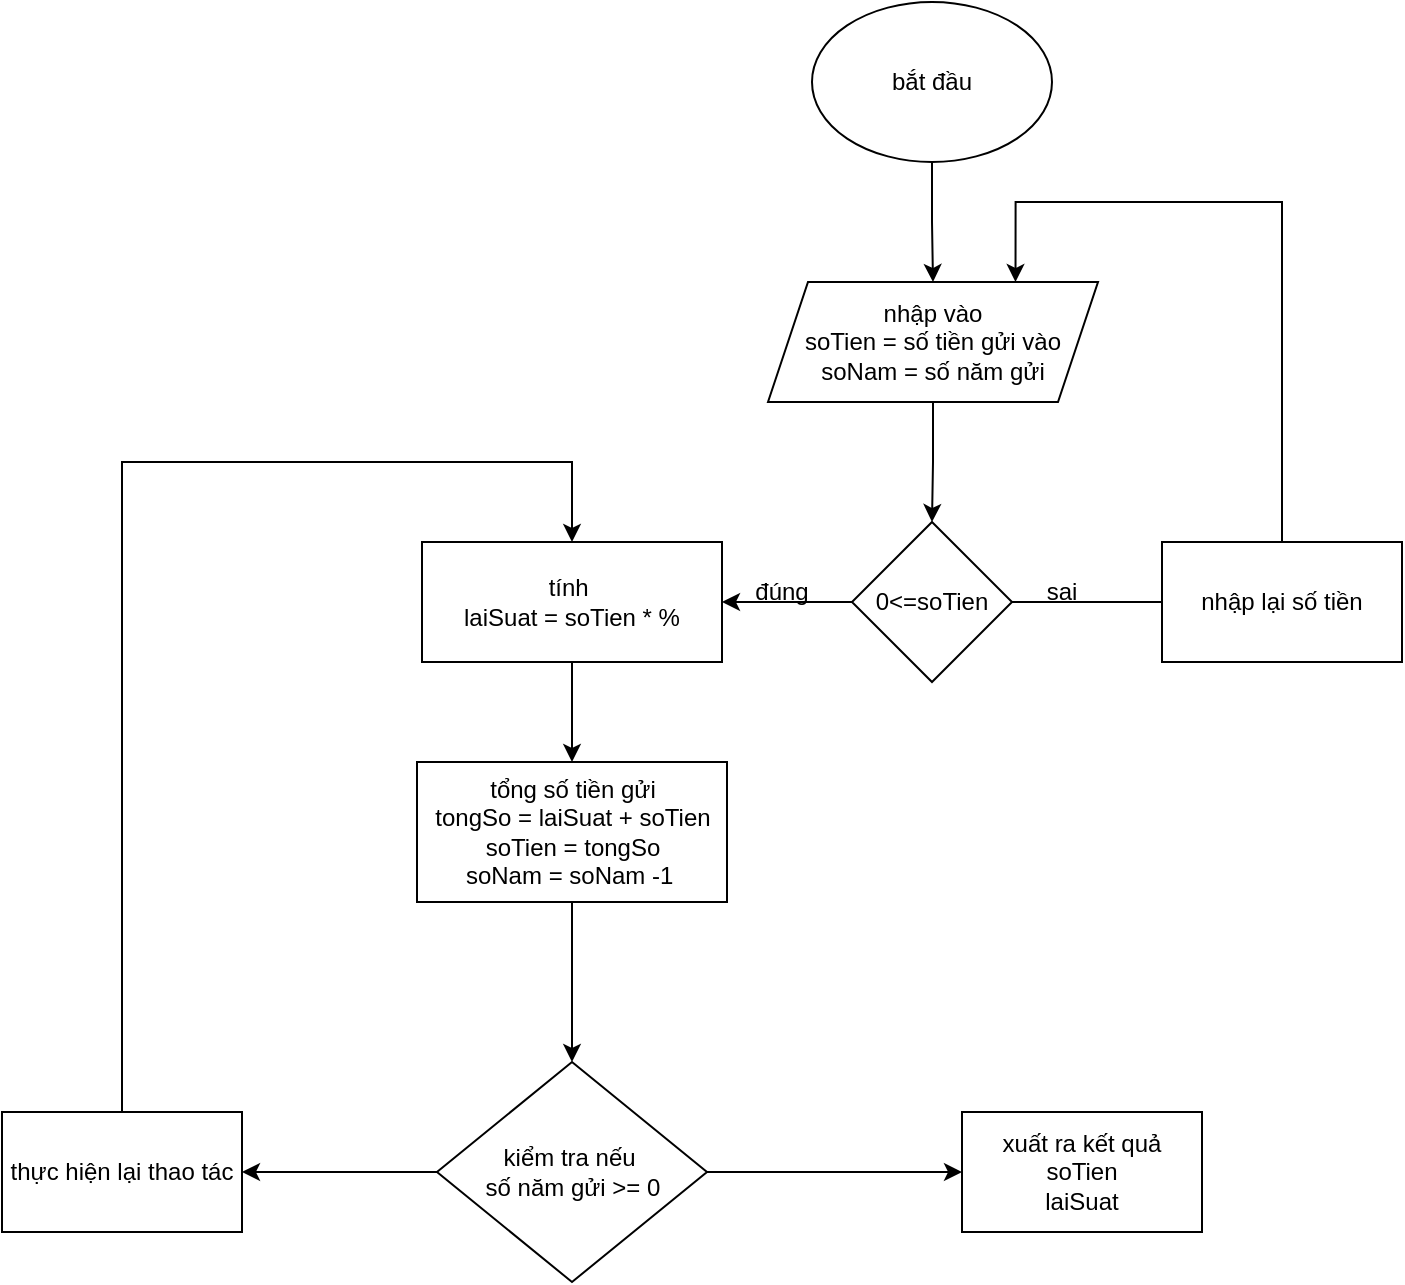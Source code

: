 <mxfile version="22.0.4" type="google">
  <diagram name="Page-1" id="5usBm387eglsWJaQFVeR">
    <mxGraphModel grid="1" page="1" gridSize="10" guides="1" tooltips="1" connect="1" arrows="1" fold="1" pageScale="1" pageWidth="850" pageHeight="1100" math="0" shadow="0">
      <root>
        <mxCell id="0" />
        <mxCell id="1" parent="0" />
        <mxCell id="7lRZCsj5MLDu0Bl-NTnv-3" style="edgeStyle=orthogonalEdgeStyle;rounded=0;orthogonalLoop=1;jettySize=auto;html=1;entryX=0.5;entryY=0;entryDx=0;entryDy=0;" edge="1" parent="1" source="7lRZCsj5MLDu0Bl-NTnv-1" target="7lRZCsj5MLDu0Bl-NTnv-2">
          <mxGeometry relative="1" as="geometry" />
        </mxCell>
        <mxCell id="7lRZCsj5MLDu0Bl-NTnv-1" value="bắt đầu" style="ellipse;whiteSpace=wrap;html=1;" vertex="1" parent="1">
          <mxGeometry x="365" y="20" width="120" height="80" as="geometry" />
        </mxCell>
        <mxCell id="7lRZCsj5MLDu0Bl-NTnv-5" style="edgeStyle=orthogonalEdgeStyle;rounded=0;orthogonalLoop=1;jettySize=auto;html=1;entryX=0.5;entryY=0;entryDx=0;entryDy=0;" edge="1" parent="1" source="7lRZCsj5MLDu0Bl-NTnv-2" target="7lRZCsj5MLDu0Bl-NTnv-4">
          <mxGeometry relative="1" as="geometry" />
        </mxCell>
        <mxCell id="7lRZCsj5MLDu0Bl-NTnv-2" value="nhập vào&lt;br&gt;soTien = số tiền gửi vào&lt;br&gt;soNam = số năm gửi" style="shape=parallelogram;perimeter=parallelogramPerimeter;whiteSpace=wrap;html=1;fixedSize=1;" vertex="1" parent="1">
          <mxGeometry x="343" y="160" width="165" height="60" as="geometry" />
        </mxCell>
        <mxCell id="7lRZCsj5MLDu0Bl-NTnv-6" style="edgeStyle=orthogonalEdgeStyle;rounded=0;orthogonalLoop=1;jettySize=auto;html=1;entryX=0.75;entryY=0;entryDx=0;entryDy=0;" edge="1" parent="1" source="7lRZCsj5MLDu0Bl-NTnv-4" target="7lRZCsj5MLDu0Bl-NTnv-2">
          <mxGeometry relative="1" as="geometry">
            <mxPoint x="460" y="120" as="targetPoint" />
            <Array as="points">
              <mxPoint x="600" y="320" />
              <mxPoint x="600" y="120" />
              <mxPoint x="467" y="120" />
            </Array>
          </mxGeometry>
        </mxCell>
        <mxCell id="7lRZCsj5MLDu0Bl-NTnv-10" style="edgeStyle=orthogonalEdgeStyle;rounded=0;orthogonalLoop=1;jettySize=auto;html=1;entryX=1;entryY=0.5;entryDx=0;entryDy=0;" edge="1" parent="1" source="7lRZCsj5MLDu0Bl-NTnv-4" target="7lRZCsj5MLDu0Bl-NTnv-9">
          <mxGeometry relative="1" as="geometry" />
        </mxCell>
        <mxCell id="7lRZCsj5MLDu0Bl-NTnv-4" value="0&amp;lt;=soTien" style="rhombus;whiteSpace=wrap;html=1;" vertex="1" parent="1">
          <mxGeometry x="385" y="280" width="80" height="80" as="geometry" />
        </mxCell>
        <mxCell id="7lRZCsj5MLDu0Bl-NTnv-7" value="nhập lại số tiền" style="rounded=0;whiteSpace=wrap;html=1;" vertex="1" parent="1">
          <mxGeometry x="540" y="290" width="120" height="60" as="geometry" />
        </mxCell>
        <mxCell id="7lRZCsj5MLDu0Bl-NTnv-8" value="sai" style="text;html=1;strokeColor=none;fillColor=none;align=center;verticalAlign=middle;whiteSpace=wrap;rounded=0;" vertex="1" parent="1">
          <mxGeometry x="460" y="300" width="60" height="30" as="geometry" />
        </mxCell>
        <mxCell id="7lRZCsj5MLDu0Bl-NTnv-13" style="edgeStyle=orthogonalEdgeStyle;rounded=0;orthogonalLoop=1;jettySize=auto;html=1;entryX=0.5;entryY=0;entryDx=0;entryDy=0;" edge="1" parent="1" source="7lRZCsj5MLDu0Bl-NTnv-9" target="7lRZCsj5MLDu0Bl-NTnv-12">
          <mxGeometry relative="1" as="geometry" />
        </mxCell>
        <mxCell id="7lRZCsj5MLDu0Bl-NTnv-9" value="tính&amp;nbsp;&lt;br&gt;laiSuat = soTien * %&lt;br&gt;" style="rounded=0;whiteSpace=wrap;html=1;" vertex="1" parent="1">
          <mxGeometry x="170" y="290" width="150" height="60" as="geometry" />
        </mxCell>
        <mxCell id="7lRZCsj5MLDu0Bl-NTnv-11" value="đúng" style="text;html=1;strokeColor=none;fillColor=none;align=center;verticalAlign=middle;whiteSpace=wrap;rounded=0;" vertex="1" parent="1">
          <mxGeometry x="320" y="300" width="60" height="30" as="geometry" />
        </mxCell>
        <mxCell id="7lRZCsj5MLDu0Bl-NTnv-14" style="edgeStyle=orthogonalEdgeStyle;rounded=0;orthogonalLoop=1;jettySize=auto;html=1;entryX=0.5;entryY=0;entryDx=0;entryDy=0;" edge="1" parent="1" source="7lRZCsj5MLDu0Bl-NTnv-12" target="7lRZCsj5MLDu0Bl-NTnv-15">
          <mxGeometry relative="1" as="geometry">
            <mxPoint x="245" y="540.0" as="targetPoint" />
          </mxGeometry>
        </mxCell>
        <mxCell id="7lRZCsj5MLDu0Bl-NTnv-12" value="tổng số tiền gửi&lt;br&gt;tongSo = laiSuat + soTien&lt;br&gt;soTien = tongSo&lt;br&gt;soNam = soNam -1&amp;nbsp;" style="rounded=0;whiteSpace=wrap;html=1;" vertex="1" parent="1">
          <mxGeometry x="167.5" y="400" width="155" height="70" as="geometry" />
        </mxCell>
        <mxCell id="7lRZCsj5MLDu0Bl-NTnv-16" style="edgeStyle=orthogonalEdgeStyle;rounded=0;orthogonalLoop=1;jettySize=auto;html=1;" edge="1" parent="1" source="7lRZCsj5MLDu0Bl-NTnv-15">
          <mxGeometry relative="1" as="geometry">
            <mxPoint x="80" y="605" as="targetPoint" />
          </mxGeometry>
        </mxCell>
        <mxCell id="7lRZCsj5MLDu0Bl-NTnv-19" style="edgeStyle=orthogonalEdgeStyle;rounded=0;orthogonalLoop=1;jettySize=auto;html=1;" edge="1" parent="1" source="7lRZCsj5MLDu0Bl-NTnv-15">
          <mxGeometry relative="1" as="geometry">
            <mxPoint x="440" y="605" as="targetPoint" />
          </mxGeometry>
        </mxCell>
        <mxCell id="7lRZCsj5MLDu0Bl-NTnv-15" value="kiểm tra nếu&amp;nbsp;&lt;br&gt;số năm gửi &amp;gt;= 0" style="rhombus;whiteSpace=wrap;html=1;" vertex="1" parent="1">
          <mxGeometry x="177.5" y="550" width="135" height="110" as="geometry" />
        </mxCell>
        <mxCell id="7lRZCsj5MLDu0Bl-NTnv-18" style="edgeStyle=orthogonalEdgeStyle;rounded=0;orthogonalLoop=1;jettySize=auto;html=1;entryX=0.5;entryY=0;entryDx=0;entryDy=0;" edge="1" parent="1" source="7lRZCsj5MLDu0Bl-NTnv-17" target="7lRZCsj5MLDu0Bl-NTnv-9">
          <mxGeometry relative="1" as="geometry">
            <mxPoint x="240" y="250" as="targetPoint" />
            <Array as="points">
              <mxPoint x="20" y="250" />
              <mxPoint x="245" y="250" />
            </Array>
          </mxGeometry>
        </mxCell>
        <mxCell id="7lRZCsj5MLDu0Bl-NTnv-17" value="thực hiện lại thao tác" style="rounded=0;whiteSpace=wrap;html=1;" vertex="1" parent="1">
          <mxGeometry x="-40" y="575" width="120" height="60" as="geometry" />
        </mxCell>
        <mxCell id="7lRZCsj5MLDu0Bl-NTnv-20" value="xuất ra kết quả&lt;br&gt;soTien&lt;br&gt;laiSuat" style="rounded=0;whiteSpace=wrap;html=1;" vertex="1" parent="1">
          <mxGeometry x="440" y="575" width="120" height="60" as="geometry" />
        </mxCell>
      </root>
    </mxGraphModel>
  </diagram>
</mxfile>

